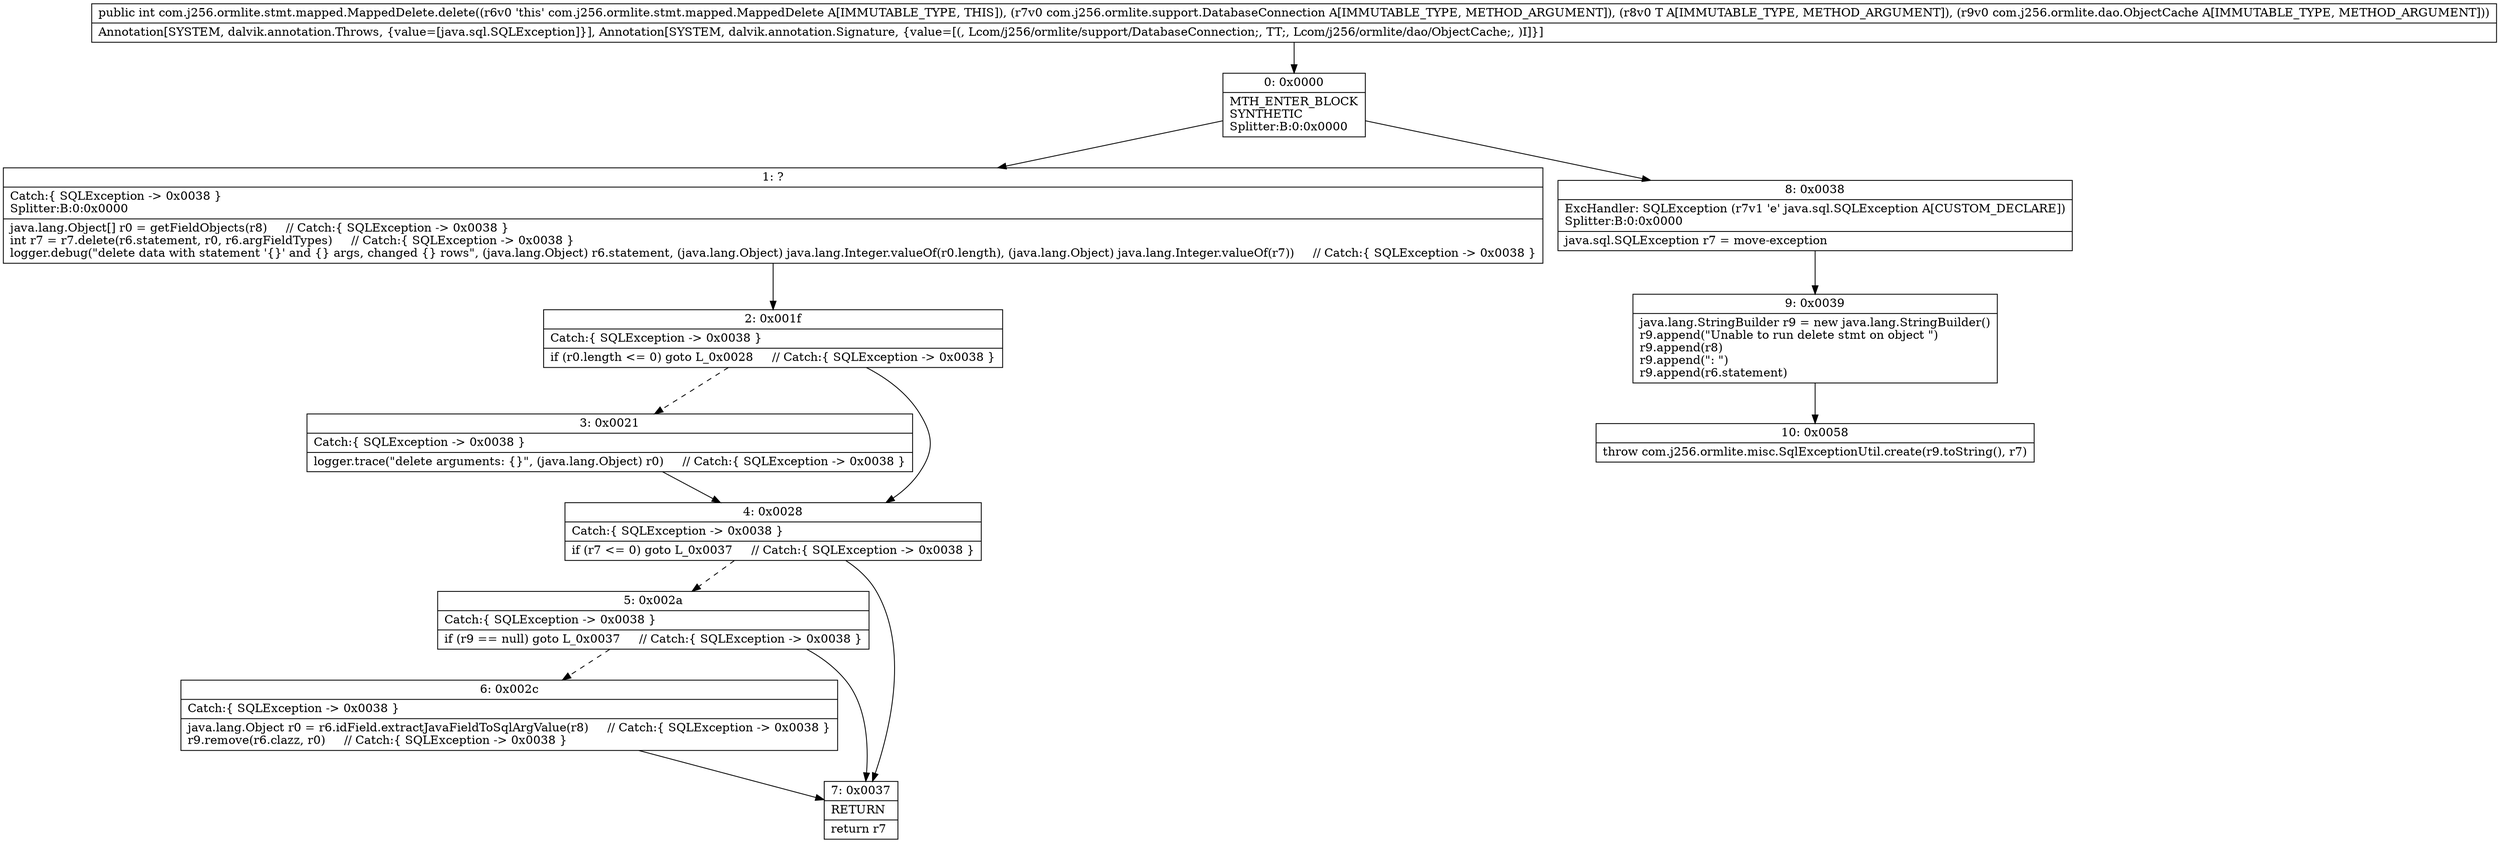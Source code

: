 digraph "CFG forcom.j256.ormlite.stmt.mapped.MappedDelete.delete(Lcom\/j256\/ormlite\/support\/DatabaseConnection;Ljava\/lang\/Object;Lcom\/j256\/ormlite\/dao\/ObjectCache;)I" {
Node_0 [shape=record,label="{0\:\ 0x0000|MTH_ENTER_BLOCK\lSYNTHETIC\lSplitter:B:0:0x0000\l}"];
Node_1 [shape=record,label="{1\:\ ?|Catch:\{ SQLException \-\> 0x0038 \}\lSplitter:B:0:0x0000\l|java.lang.Object[] r0 = getFieldObjects(r8)     \/\/ Catch:\{ SQLException \-\> 0x0038 \}\lint r7 = r7.delete(r6.statement, r0, r6.argFieldTypes)     \/\/ Catch:\{ SQLException \-\> 0x0038 \}\llogger.debug(\"delete data with statement '\{\}' and \{\} args, changed \{\} rows\", (java.lang.Object) r6.statement, (java.lang.Object) java.lang.Integer.valueOf(r0.length), (java.lang.Object) java.lang.Integer.valueOf(r7))     \/\/ Catch:\{ SQLException \-\> 0x0038 \}\l}"];
Node_2 [shape=record,label="{2\:\ 0x001f|Catch:\{ SQLException \-\> 0x0038 \}\l|if (r0.length \<= 0) goto L_0x0028     \/\/ Catch:\{ SQLException \-\> 0x0038 \}\l}"];
Node_3 [shape=record,label="{3\:\ 0x0021|Catch:\{ SQLException \-\> 0x0038 \}\l|logger.trace(\"delete arguments: \{\}\", (java.lang.Object) r0)     \/\/ Catch:\{ SQLException \-\> 0x0038 \}\l}"];
Node_4 [shape=record,label="{4\:\ 0x0028|Catch:\{ SQLException \-\> 0x0038 \}\l|if (r7 \<= 0) goto L_0x0037     \/\/ Catch:\{ SQLException \-\> 0x0038 \}\l}"];
Node_5 [shape=record,label="{5\:\ 0x002a|Catch:\{ SQLException \-\> 0x0038 \}\l|if (r9 == null) goto L_0x0037     \/\/ Catch:\{ SQLException \-\> 0x0038 \}\l}"];
Node_6 [shape=record,label="{6\:\ 0x002c|Catch:\{ SQLException \-\> 0x0038 \}\l|java.lang.Object r0 = r6.idField.extractJavaFieldToSqlArgValue(r8)     \/\/ Catch:\{ SQLException \-\> 0x0038 \}\lr9.remove(r6.clazz, r0)     \/\/ Catch:\{ SQLException \-\> 0x0038 \}\l}"];
Node_7 [shape=record,label="{7\:\ 0x0037|RETURN\l|return r7\l}"];
Node_8 [shape=record,label="{8\:\ 0x0038|ExcHandler: SQLException (r7v1 'e' java.sql.SQLException A[CUSTOM_DECLARE])\lSplitter:B:0:0x0000\l|java.sql.SQLException r7 = move\-exception\l}"];
Node_9 [shape=record,label="{9\:\ 0x0039|java.lang.StringBuilder r9 = new java.lang.StringBuilder()\lr9.append(\"Unable to run delete stmt on object \")\lr9.append(r8)\lr9.append(\": \")\lr9.append(r6.statement)\l}"];
Node_10 [shape=record,label="{10\:\ 0x0058|throw com.j256.ormlite.misc.SqlExceptionUtil.create(r9.toString(), r7)\l}"];
MethodNode[shape=record,label="{public int com.j256.ormlite.stmt.mapped.MappedDelete.delete((r6v0 'this' com.j256.ormlite.stmt.mapped.MappedDelete A[IMMUTABLE_TYPE, THIS]), (r7v0 com.j256.ormlite.support.DatabaseConnection A[IMMUTABLE_TYPE, METHOD_ARGUMENT]), (r8v0 T A[IMMUTABLE_TYPE, METHOD_ARGUMENT]), (r9v0 com.j256.ormlite.dao.ObjectCache A[IMMUTABLE_TYPE, METHOD_ARGUMENT]))  | Annotation[SYSTEM, dalvik.annotation.Throws, \{value=[java.sql.SQLException]\}], Annotation[SYSTEM, dalvik.annotation.Signature, \{value=[(, Lcom\/j256\/ormlite\/support\/DatabaseConnection;, TT;, Lcom\/j256\/ormlite\/dao\/ObjectCache;, )I]\}]\l}"];
MethodNode -> Node_0;
Node_0 -> Node_1;
Node_0 -> Node_8;
Node_1 -> Node_2;
Node_2 -> Node_3[style=dashed];
Node_2 -> Node_4;
Node_3 -> Node_4;
Node_4 -> Node_5[style=dashed];
Node_4 -> Node_7;
Node_5 -> Node_6[style=dashed];
Node_5 -> Node_7;
Node_6 -> Node_7;
Node_8 -> Node_9;
Node_9 -> Node_10;
}

